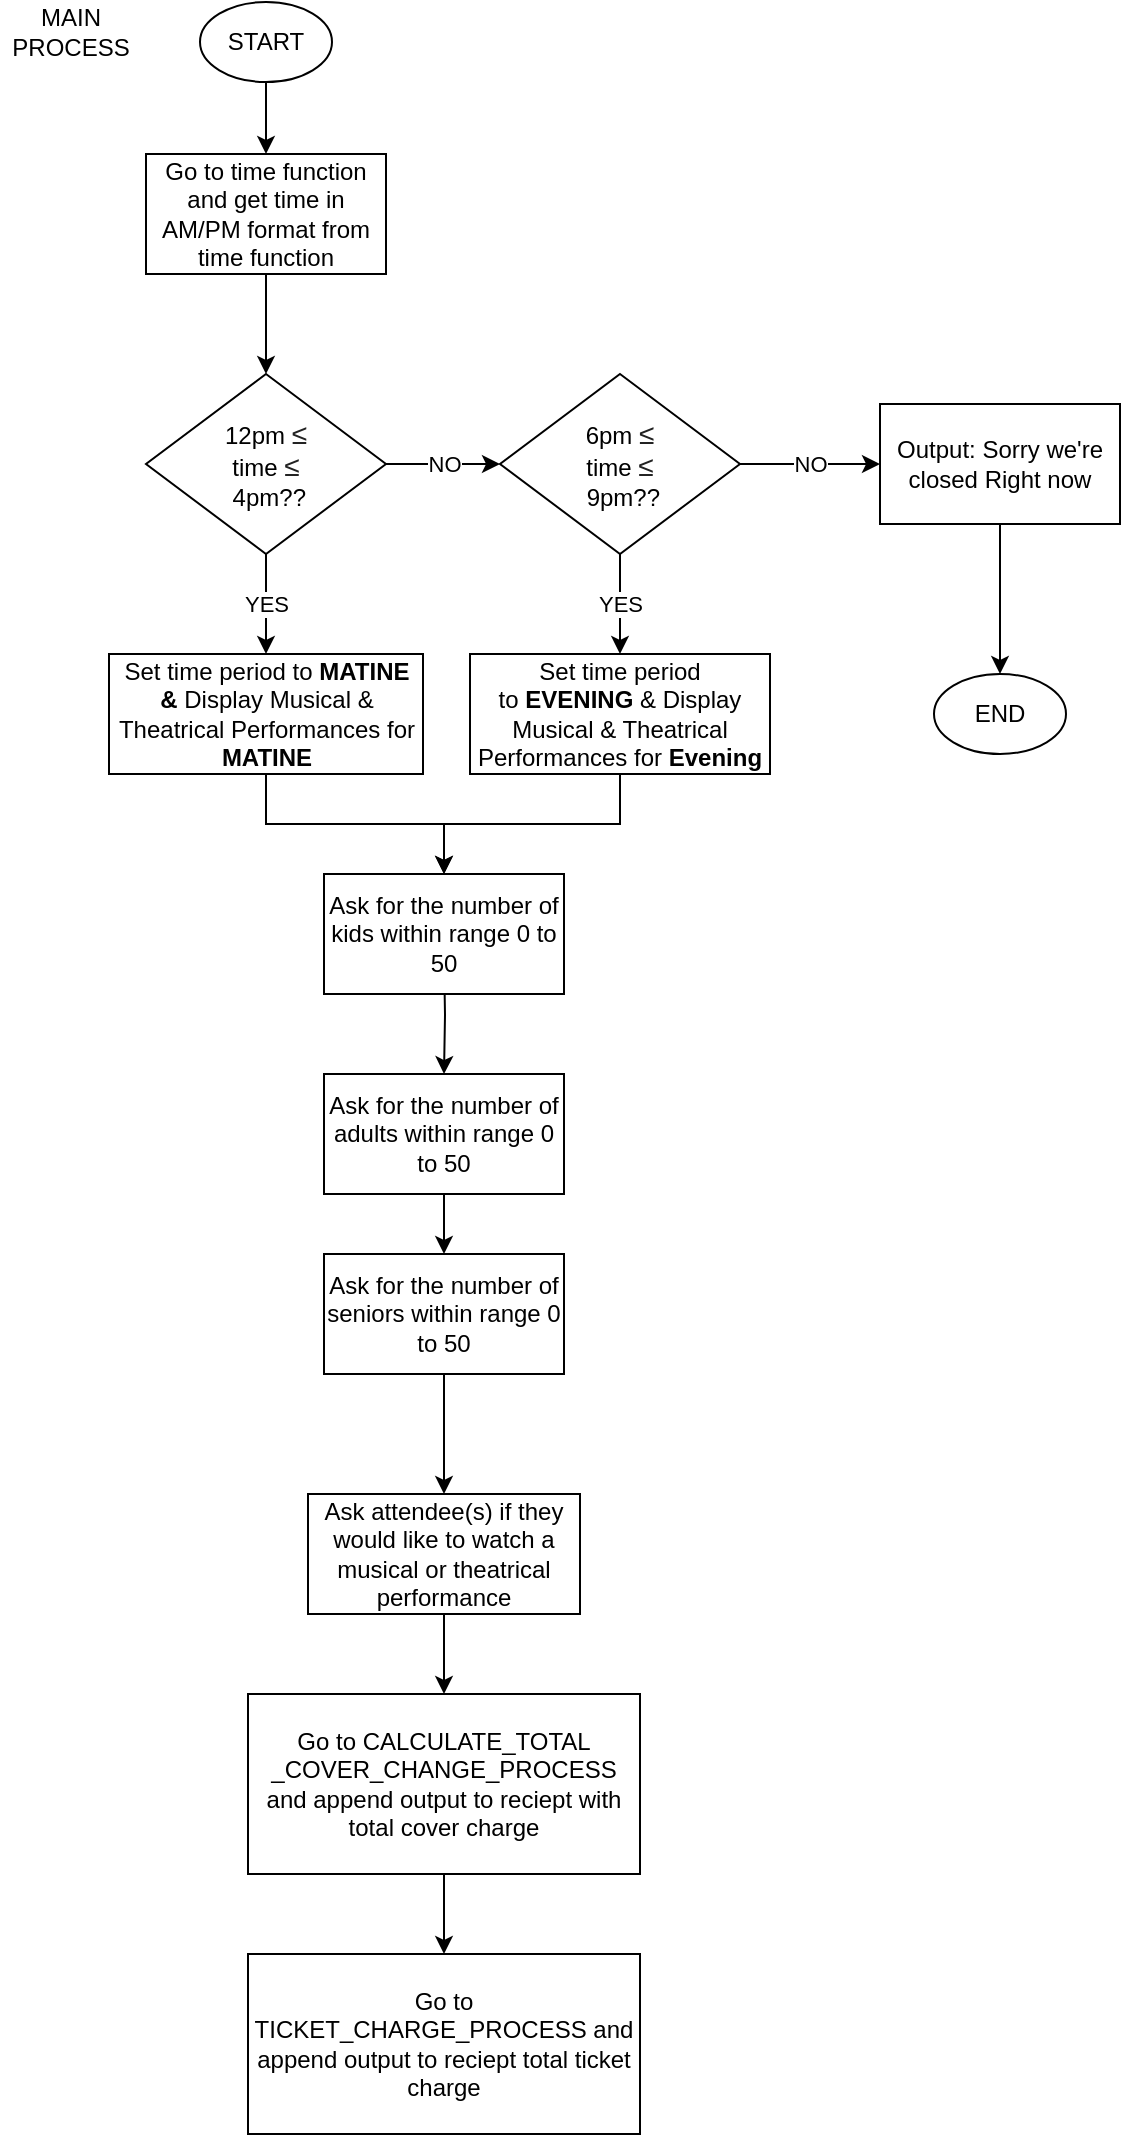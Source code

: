 <mxfile version="12.8.1" type="github">
  <diagram id="C5RBs43oDa-KdzZeNtuy" name="Page-1">
    <mxGraphModel dx="723" dy="375" grid="1" gridSize="10" guides="1" tooltips="1" connect="1" arrows="1" fold="1" page="1" pageScale="1" pageWidth="827" pageHeight="1169" math="0" shadow="0">
      <root>
        <mxCell id="WIyWlLk6GJQsqaUBKTNV-0" />
        <mxCell id="WIyWlLk6GJQsqaUBKTNV-1" parent="WIyWlLk6GJQsqaUBKTNV-0" />
        <mxCell id="xWlfnGzNrt-8DEseAGjF-9" value="" style="edgeStyle=orthogonalEdgeStyle;rounded=0;orthogonalLoop=1;jettySize=auto;html=1;" edge="1" parent="WIyWlLk6GJQsqaUBKTNV-1" source="dcIEWkbj7qrLP5iOHdTd-0" target="dcIEWkbj7qrLP5iOHdTd-11">
          <mxGeometry relative="1" as="geometry" />
        </mxCell>
        <mxCell id="dcIEWkbj7qrLP5iOHdTd-0" value="START" style="ellipse;whiteSpace=wrap;html=1;" parent="WIyWlLk6GJQsqaUBKTNV-1" vertex="1">
          <mxGeometry x="130" y="14" width="66" height="40" as="geometry" />
        </mxCell>
        <mxCell id="dcIEWkbj7qrLP5iOHdTd-1" value="" style="edgeStyle=orthogonalEdgeStyle;rounded=0;orthogonalLoop=1;jettySize=auto;html=1;" parent="WIyWlLk6GJQsqaUBKTNV-1" source="dcIEWkbj7qrLP5iOHdTd-2" target="dcIEWkbj7qrLP5iOHdTd-6" edge="1">
          <mxGeometry relative="1" as="geometry" />
        </mxCell>
        <mxCell id="dcIEWkbj7qrLP5iOHdTd-2" value="Ask for the number of adults within range 0 to 50" style="rounded=0;whiteSpace=wrap;html=1;" parent="WIyWlLk6GJQsqaUBKTNV-1" vertex="1">
          <mxGeometry x="192" y="550" width="120" height="60" as="geometry" />
        </mxCell>
        <mxCell id="dcIEWkbj7qrLP5iOHdTd-3" value="" style="edgeStyle=orthogonalEdgeStyle;rounded=0;orthogonalLoop=1;jettySize=auto;html=1;" parent="WIyWlLk6GJQsqaUBKTNV-1" target="dcIEWkbj7qrLP5iOHdTd-2" edge="1">
          <mxGeometry relative="1" as="geometry">
            <mxPoint x="252" y="490.0" as="sourcePoint" />
          </mxGeometry>
        </mxCell>
        <mxCell id="dcIEWkbj7qrLP5iOHdTd-4" value="Ask for the number of kids within range 0 to 50" style="rounded=0;whiteSpace=wrap;html=1;" parent="WIyWlLk6GJQsqaUBKTNV-1" vertex="1">
          <mxGeometry x="192" y="450" width="120" height="60" as="geometry" />
        </mxCell>
        <mxCell id="dcIEWkbj7qrLP5iOHdTd-5" value="" style="edgeStyle=orthogonalEdgeStyle;rounded=0;orthogonalLoop=1;jettySize=auto;html=1;" parent="WIyWlLk6GJQsqaUBKTNV-1" source="dcIEWkbj7qrLP5iOHdTd-6" target="dcIEWkbj7qrLP5iOHdTd-10" edge="1">
          <mxGeometry relative="1" as="geometry" />
        </mxCell>
        <mxCell id="dcIEWkbj7qrLP5iOHdTd-6" value="Ask for the number of seniors within range 0 to 50" style="rounded=0;whiteSpace=wrap;html=1;" parent="WIyWlLk6GJQsqaUBKTNV-1" vertex="1">
          <mxGeometry x="192" y="640" width="120" height="60" as="geometry" />
        </mxCell>
        <mxCell id="dcIEWkbj7qrLP5iOHdTd-7" value="MAIN&lt;br&gt;PROCESS" style="text;html=1;align=center;verticalAlign=middle;resizable=0;points=[];autosize=1;" parent="WIyWlLk6GJQsqaUBKTNV-1" vertex="1">
          <mxGeometry x="30" y="14" width="70" height="30" as="geometry" />
        </mxCell>
        <mxCell id="xWlfnGzNrt-8DEseAGjF-22" value="" style="edgeStyle=orthogonalEdgeStyle;rounded=0;orthogonalLoop=1;jettySize=auto;html=1;" edge="1" parent="WIyWlLk6GJQsqaUBKTNV-1" source="dcIEWkbj7qrLP5iOHdTd-8" target="xWlfnGzNrt-8DEseAGjF-21">
          <mxGeometry relative="1" as="geometry" />
        </mxCell>
        <mxCell id="dcIEWkbj7qrLP5iOHdTd-8" value="Go to CALCULATE_TOTAL&lt;br&gt;_COVER_CHANGE_PROCESS and append output to reciept with total cover charge" style="rounded=0;whiteSpace=wrap;html=1;" parent="WIyWlLk6GJQsqaUBKTNV-1" vertex="1">
          <mxGeometry x="154" y="860" width="196" height="90" as="geometry" />
        </mxCell>
        <mxCell id="xWlfnGzNrt-8DEseAGjF-20" value="" style="edgeStyle=orthogonalEdgeStyle;rounded=0;orthogonalLoop=1;jettySize=auto;html=1;" edge="1" parent="WIyWlLk6GJQsqaUBKTNV-1" source="dcIEWkbj7qrLP5iOHdTd-10" target="dcIEWkbj7qrLP5iOHdTd-8">
          <mxGeometry relative="1" as="geometry" />
        </mxCell>
        <mxCell id="dcIEWkbj7qrLP5iOHdTd-10" value="Ask attendee(s) if they would like to watch a musical or theatrical performance" style="rounded=0;whiteSpace=wrap;html=1;" parent="WIyWlLk6GJQsqaUBKTNV-1" vertex="1">
          <mxGeometry x="184" y="760" width="136" height="60" as="geometry" />
        </mxCell>
        <mxCell id="xWlfnGzNrt-8DEseAGjF-10" value="" style="edgeStyle=orthogonalEdgeStyle;rounded=0;orthogonalLoop=1;jettySize=auto;html=1;" edge="1" parent="WIyWlLk6GJQsqaUBKTNV-1" source="dcIEWkbj7qrLP5iOHdTd-11" target="xWlfnGzNrt-8DEseAGjF-1">
          <mxGeometry relative="1" as="geometry" />
        </mxCell>
        <mxCell id="dcIEWkbj7qrLP5iOHdTd-11" value="Go to time function and get time in AM/PM format from time function" style="rounded=0;whiteSpace=wrap;html=1;" parent="WIyWlLk6GJQsqaUBKTNV-1" vertex="1">
          <mxGeometry x="103" y="90" width="120" height="60" as="geometry" />
        </mxCell>
        <mxCell id="xWlfnGzNrt-8DEseAGjF-0" value="NO" style="edgeStyle=orthogonalEdgeStyle;rounded=0;orthogonalLoop=1;jettySize=auto;html=1;" edge="1" parent="WIyWlLk6GJQsqaUBKTNV-1" source="xWlfnGzNrt-8DEseAGjF-1" target="xWlfnGzNrt-8DEseAGjF-3">
          <mxGeometry relative="1" as="geometry" />
        </mxCell>
        <mxCell id="xWlfnGzNrt-8DEseAGjF-13" value="YES" style="edgeStyle=orthogonalEdgeStyle;rounded=0;orthogonalLoop=1;jettySize=auto;html=1;" edge="1" parent="WIyWlLk6GJQsqaUBKTNV-1" source="xWlfnGzNrt-8DEseAGjF-1" target="xWlfnGzNrt-8DEseAGjF-11">
          <mxGeometry relative="1" as="geometry" />
        </mxCell>
        <mxCell id="xWlfnGzNrt-8DEseAGjF-1" value="12pm&amp;nbsp;&lt;span style=&quot;color: rgb(34 , 34 , 34) ; font-family: &amp;#34;arial&amp;#34; , sans-serif ; font-size: 14px ; text-align: left ; background-color: rgb(255 , 255 , 255)&quot;&gt;≤&lt;/span&gt;&lt;br&gt;time&amp;nbsp;&lt;span style=&quot;color: rgb(34 , 34 , 34) ; font-family: &amp;#34;arial&amp;#34; , sans-serif ; font-size: 14px ; text-align: left ; background-color: rgb(255 , 255 , 255)&quot;&gt;≤&lt;/span&gt;&lt;br&gt;&amp;nbsp;4pm??" style="rhombus;whiteSpace=wrap;html=1;" vertex="1" parent="WIyWlLk6GJQsqaUBKTNV-1">
          <mxGeometry x="103" y="200" width="120" height="90" as="geometry" />
        </mxCell>
        <mxCell id="xWlfnGzNrt-8DEseAGjF-2" value="NO" style="edgeStyle=orthogonalEdgeStyle;rounded=0;orthogonalLoop=1;jettySize=auto;html=1;entryX=0;entryY=0.5;entryDx=0;entryDy=0;" edge="1" parent="WIyWlLk6GJQsqaUBKTNV-1" source="xWlfnGzNrt-8DEseAGjF-3" target="xWlfnGzNrt-8DEseAGjF-8">
          <mxGeometry relative="1" as="geometry" />
        </mxCell>
        <mxCell id="xWlfnGzNrt-8DEseAGjF-14" value="YES" style="edgeStyle=orthogonalEdgeStyle;rounded=0;orthogonalLoop=1;jettySize=auto;html=1;" edge="1" parent="WIyWlLk6GJQsqaUBKTNV-1" source="xWlfnGzNrt-8DEseAGjF-3" target="xWlfnGzNrt-8DEseAGjF-12">
          <mxGeometry relative="1" as="geometry" />
        </mxCell>
        <mxCell id="xWlfnGzNrt-8DEseAGjF-3" value="&lt;span style=&quot;white-space: normal&quot;&gt;6pm&amp;nbsp;&lt;/span&gt;&lt;span style=&quot;white-space: normal ; color: rgb(34 , 34 , 34) ; font-family: &amp;#34;arial&amp;#34; , sans-serif ; font-size: 14px ; text-align: left ; background-color: rgb(255 , 255 , 255)&quot;&gt;≤&lt;/span&gt;&lt;br style=&quot;white-space: normal&quot;&gt;&lt;span style=&quot;white-space: normal&quot;&gt;time&amp;nbsp;&lt;/span&gt;&lt;span style=&quot;white-space: normal ; color: rgb(34 , 34 , 34) ; font-family: &amp;#34;arial&amp;#34; , sans-serif ; font-size: 14px ; text-align: left ; background-color: rgb(255 , 255 , 255)&quot;&gt;≤&lt;/span&gt;&lt;br style=&quot;white-space: normal&quot;&gt;&lt;span style=&quot;white-space: normal&quot;&gt;&amp;nbsp;9pm??&lt;/span&gt;" style="rhombus;whiteSpace=wrap;html=1;" vertex="1" parent="WIyWlLk6GJQsqaUBKTNV-1">
          <mxGeometry x="280" y="200" width="120" height="90" as="geometry" />
        </mxCell>
        <mxCell id="xWlfnGzNrt-8DEseAGjF-17" value="" style="edgeStyle=orthogonalEdgeStyle;rounded=0;orthogonalLoop=1;jettySize=auto;html=1;entryX=0.5;entryY=0;entryDx=0;entryDy=0;" edge="1" parent="WIyWlLk6GJQsqaUBKTNV-1" source="xWlfnGzNrt-8DEseAGjF-8" target="xWlfnGzNrt-8DEseAGjF-16">
          <mxGeometry relative="1" as="geometry" />
        </mxCell>
        <mxCell id="xWlfnGzNrt-8DEseAGjF-8" value="Output: Sorry we&#39;re closed Right now" style="rounded=0;whiteSpace=wrap;html=1;" vertex="1" parent="WIyWlLk6GJQsqaUBKTNV-1">
          <mxGeometry x="470" y="215" width="120" height="60" as="geometry" />
        </mxCell>
        <mxCell id="xWlfnGzNrt-8DEseAGjF-18" style="edgeStyle=orthogonalEdgeStyle;rounded=0;orthogonalLoop=1;jettySize=auto;html=1;entryX=0.5;entryY=0;entryDx=0;entryDy=0;" edge="1" parent="WIyWlLk6GJQsqaUBKTNV-1" source="xWlfnGzNrt-8DEseAGjF-11" target="dcIEWkbj7qrLP5iOHdTd-4">
          <mxGeometry relative="1" as="geometry" />
        </mxCell>
        <mxCell id="xWlfnGzNrt-8DEseAGjF-11" value="Set time period to &lt;b&gt;MATINE &amp;amp;&amp;nbsp;&lt;/b&gt;Display Musical &amp;amp; Theatrical Performances for &lt;b&gt;MATINE&lt;/b&gt;" style="rounded=0;whiteSpace=wrap;html=1;" vertex="1" parent="WIyWlLk6GJQsqaUBKTNV-1">
          <mxGeometry x="84.5" y="340" width="157" height="60" as="geometry" />
        </mxCell>
        <mxCell id="xWlfnGzNrt-8DEseAGjF-19" style="edgeStyle=orthogonalEdgeStyle;rounded=0;orthogonalLoop=1;jettySize=auto;html=1;entryX=0.5;entryY=0;entryDx=0;entryDy=0;" edge="1" parent="WIyWlLk6GJQsqaUBKTNV-1" source="xWlfnGzNrt-8DEseAGjF-12" target="dcIEWkbj7qrLP5iOHdTd-4">
          <mxGeometry relative="1" as="geometry" />
        </mxCell>
        <mxCell id="xWlfnGzNrt-8DEseAGjF-12" value="Set time period to&lt;b&gt;&amp;nbsp;EVENING &lt;/b&gt;&amp;amp; Display Musical &amp;amp; Theatrical Performances for &lt;b&gt;Evening&lt;/b&gt;" style="rounded=0;whiteSpace=wrap;html=1;" vertex="1" parent="WIyWlLk6GJQsqaUBKTNV-1">
          <mxGeometry x="265" y="340" width="150" height="60" as="geometry" />
        </mxCell>
        <mxCell id="xWlfnGzNrt-8DEseAGjF-16" value="END" style="ellipse;whiteSpace=wrap;html=1;" vertex="1" parent="WIyWlLk6GJQsqaUBKTNV-1">
          <mxGeometry x="497" y="350" width="66" height="40" as="geometry" />
        </mxCell>
        <mxCell id="xWlfnGzNrt-8DEseAGjF-21" value="Go to TICKET_CHARGE_PROCESS and append output to reciept total ticket charge" style="rounded=0;whiteSpace=wrap;html=1;" vertex="1" parent="WIyWlLk6GJQsqaUBKTNV-1">
          <mxGeometry x="154" y="990" width="196" height="90" as="geometry" />
        </mxCell>
      </root>
    </mxGraphModel>
  </diagram>
</mxfile>
